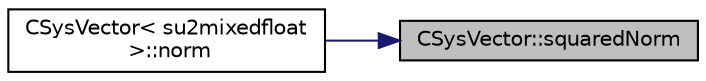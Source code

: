 digraph "CSysVector::squaredNorm"
{
 // LATEX_PDF_SIZE
  edge [fontname="Helvetica",fontsize="10",labelfontname="Helvetica",labelfontsize="10"];
  node [fontname="Helvetica",fontsize="10",shape=record];
  rankdir="RL";
  Node1 [label="CSysVector::squaredNorm",height=0.2,width=0.4,color="black", fillcolor="grey75", style="filled", fontcolor="black",tooltip="Squared L2 norm of the vector (via dot with self)."];
  Node1 -> Node2 [dir="back",color="midnightblue",fontsize="10",style="solid",fontname="Helvetica"];
  Node2 [label="CSysVector\< su2mixedfloat\l \>::norm",height=0.2,width=0.4,color="black", fillcolor="white", style="filled",URL="$classCSysVector.html#a55d36be09dfc5bed32246727f25cb7f5",tooltip="L2 norm of the vector."];
}
